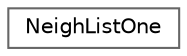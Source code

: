 digraph "Graphical Class Hierarchy"
{
 // LATEX_PDF_SIZE
  bgcolor="transparent";
  edge [fontname=Helvetica,fontsize=10,labelfontname=Helvetica,labelfontsize=10];
  node [fontname=Helvetica,fontsize=10,shape=box,height=0.2,width=0.4];
  rankdir="LR";
  Node0 [id="Node000000",label="NeighListOne",height=0.2,width=0.4,color="grey40", fillcolor="white", style="filled",URL="$structNeighListOne.html",tooltip=" "];
}
